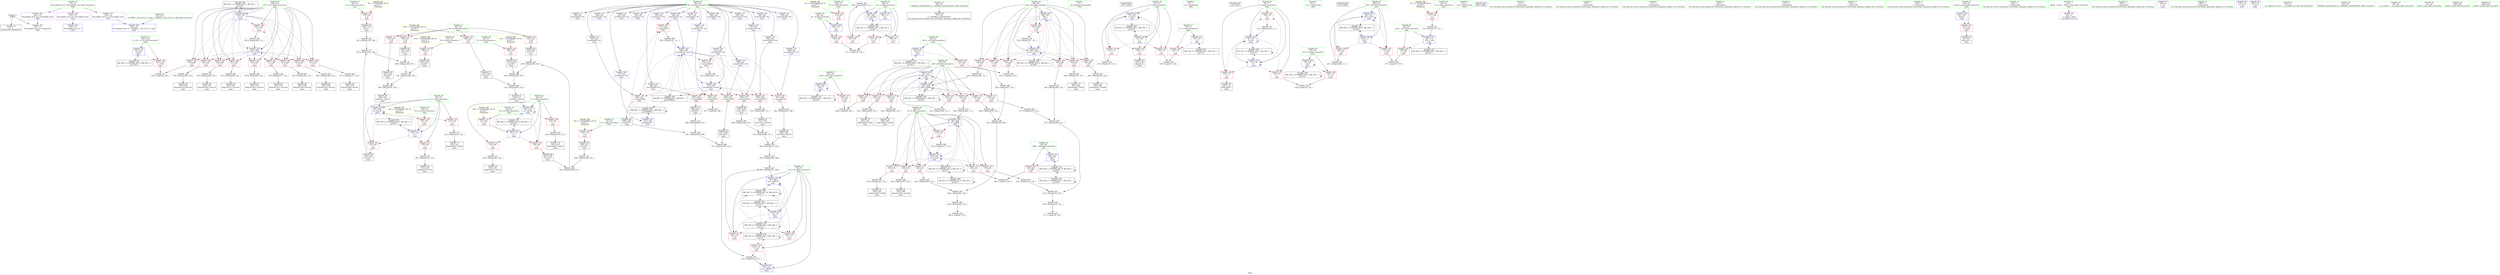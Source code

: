 digraph "SVFG" {
	label="SVFG";

	Node0x55d972dba2d0 [shape=record,color=grey,label="{NodeID: 0\nNullPtr}"];
	Node0x55d972dba2d0 -> Node0x55d972de4a60[style=solid];
	Node0x55d972dba2d0 -> Node0x55d972de7640[style=solid];
	Node0x55d972e0bb70 [shape=record,color=black,label="{NodeID: 360\nMR_56V_2 = PHI(MR_56V_4, MR_56V_1, )\npts\{101 \}\n}"];
	Node0x55d972e0bb70 -> Node0x55d972df0dc0[style=dashed];
	Node0x55d972df36f0 [shape=record,color=grey,label="{NodeID: 277\n185 = Binary(181, 184, )\n}"];
	Node0x55d972df36f0 -> Node0x55d972df2df0[style=solid];
	Node0x55d972de6d50 [shape=record,color=red,label="{NodeID: 194\n167\<--166\n\<--arrayidx18\nmain\n}"];
	Node0x55d972de6d50 -> Node0x55d972df2af0[style=solid];
	Node0x55d972de40c0 [shape=record,color=purple,label="{NodeID: 111\n293\<--64\narrayidx93\<--ile\nmain\n}"];
	Node0x55d972de2650 [shape=record,color=green,label="{NodeID: 28\n56\<--57\nD\<--D_field_insensitive\nmain\n}"];
	Node0x55d972de2650 -> Node0x55d972de96a0[style=solid];
	Node0x55d972dedba0 [shape=record,color=yellow,style=double,label="{NodeID: 388\n10V_1 = ENCHI(MR_10V_0)\npts\{53 \}\nFun[main]}"];
	Node0x55d972dedba0 -> Node0x55d972de9500[style=dashed];
	Node0x55d972df60f0 [shape=record,color=grey,label="{NodeID: 305\n404 = Binary(403, 111, )\n}"];
	Node0x55d972df60f0 -> Node0x55d972df1100[style=solid];
	Node0x55d972de8410 [shape=record,color=blue,label="{NodeID: 222\n80\<--195\nx\<--conv32\nmain\n}"];
	Node0x55d972de8410 -> Node0x55d972dea950[style=dashed];
	Node0x55d972de8410 -> Node0x55d972deaa20[style=dashed];
	Node0x55d972de8410 -> Node0x55d972de8410[style=dashed];
	Node0x55d972de8410 -> Node0x55d972e08570[style=dashed];
	Node0x55d972de9ec0 [shape=record,color=red,label="{NodeID: 139\n116\<--68\n\<--_k\nmain\n}"];
	Node0x55d972de9ec0 -> Node0x55d972df8f70[style=solid];
	Node0x55d972de4b30 [shape=record,color=black,label="{NodeID: 56\n27\<--28\n\<--_ZNSt8ios_base4InitD1Ev\nCan only get source location for instruction, argument, global var or function.}"];
	Node0x55d972df8af0 [shape=record,color=grey,label="{NodeID: 333\n277 = cmp(276, 105, )\n}"];
	Node0x55d972deb580 [shape=record,color=red,label="{NodeID: 167\n235\<--90\n\<--_n55\nmain\n}"];
	Node0x55d972deb580 -> Node0x55d972df8370[style=solid];
	Node0x55d972de61f0 [shape=record,color=black,label="{NodeID: 84\n340\<--339\nidxprom123\<--div122\nmain\n}"];
	Node0x55d972dbe6f0 [shape=record,color=green,label="{NodeID: 1\n7\<--1\n__dso_handle\<--dummyObj\nGlob }"];
	Node0x55d972a32a90 [shape=record,color=black,label="{NodeID: 444\n107 = PHI()\n}"];
	Node0x55d972e0c070 [shape=record,color=black,label="{NodeID: 361\nMR_58V_2 = PHI(MR_58V_3, MR_58V_1, )\npts\{103 \}\n}"];
	Node0x55d972e0c070 -> Node0x55d972df0e90[style=dashed];
	Node0x55d972df3870 [shape=record,color=grey,label="{NodeID: 278\n272 = Binary(269, 271, )\n}"];
	Node0x55d972df3870 -> Node0x55d972df5af0[style=solid];
	Node0x55d972de6e20 [shape=record,color=red,label="{NodeID: 195\n222\<--221\n\<--arrayidx49\nmain\n}"];
	Node0x55d972de6e20 -> Node0x55d972df2970[style=solid];
	Node0x55d972de4190 [shape=record,color=purple,label="{NodeID: 112\n297\<--64\narrayidx96\<--ile\nmain\n}"];
	Node0x55d972de4190 -> Node0x55d972de6fc0[style=solid];
	Node0x55d972de26e0 [shape=record,color=green,label="{NodeID: 29\n58\<--59\nx0\<--x0_field_insensitive\nmain\n}"];
	Node0x55d972de26e0 -> Node0x55d972de9770[style=solid];
	Node0x55d972dedc80 [shape=record,color=yellow,style=double,label="{NodeID: 389\n12V_1 = ENCHI(MR_12V_0)\npts\{55 \}\nFun[main]}"];
	Node0x55d972dedc80 -> Node0x55d972de95d0[style=dashed];
	Node0x55d972df6270 [shape=record,color=grey,label="{NodeID: 306\n280 = Binary(279, 125, )\n}"];
	Node0x55d972df6270 -> Node0x55d972de5aa0[style=solid];
	Node0x55d972de84e0 [shape=record,color=blue,label="{NodeID: 223\n82\<--212\ny\<--conv43\nmain\n}"];
	Node0x55d972de84e0 -> Node0x55d972deabc0[style=dashed];
	Node0x55d972de84e0 -> Node0x55d972deac90[style=dashed];
	Node0x55d972de84e0 -> Node0x55d972de84e0[style=dashed];
	Node0x55d972de84e0 -> Node0x55d972e08a70[style=dashed];
	Node0x55d972de9f90 [shape=record,color=red,label="{NodeID: 140\n312\<--70\n\<--res\nmain\n}"];
	Node0x55d972de9f90 -> Node0x55d972df4bf0[style=solid];
	Node0x55d972de4c00 [shape=record,color=black,label="{NodeID: 57\n139\<--138\nidxprom\<--\nmain\n}"];
	Node0x55d972df8c70 [shape=record,color=grey,label="{NodeID: 334\n129 = cmp(127, 128, )\n}"];
	Node0x55d972deb650 [shape=record,color=red,label="{NodeID: 168\n244\<--92\n\<--j59\nmain\n}"];
	Node0x55d972deb650 -> Node0x55d972df84f0[style=solid];
	Node0x55d972de62c0 [shape=record,color=black,label="{NodeID: 85\n344\<--343\nidxprom126\<--rem125\nmain\n}"];
	Node0x55d972dba1b0 [shape=record,color=green,label="{NodeID: 2\n8\<--1\n.str\<--dummyObj\nGlob }"];
	Node0x55d972e2bb20 [shape=record,color=black,label="{NodeID: 445\n26 = PHI()\n}"];
	Node0x55d972e0c570 [shape=record,color=black,label="{NodeID: 362\nMR_60V_2 = PHI(MR_60V_7, MR_60V_1, )\npts\{650000 \}\n}"];
	Node0x55d972e0c570 -> Node0x55d972de6d50[style=dashed];
	Node0x55d972e0c570 -> Node0x55d972de81a0[style=dashed];
	Node0x55d972e0c570 -> Node0x55d972e12970[style=dashed];
	Node0x55d972df39f0 [shape=record,color=grey,label="{NodeID: 279\n366 = Binary(365, 125, )\n}"];
	Node0x55d972df39f0 -> Node0x55d972de66d0[style=solid];
	Node0x55d972de6ef0 [shape=record,color=red,label="{NodeID: 196\n287\<--286\n\<--arrayidx88\nmain\n}"];
	Node0x55d972de6ef0 -> Node0x55d972de5c40[style=solid];
	Node0x55d972de4260 [shape=record,color=purple,label="{NodeID: 113\n304\<--64\narrayidx101\<--ile\nmain\n}"];
	Node0x55d972de2770 [shape=record,color=green,label="{NodeID: 30\n60\<--61\ny0\<--y0_field_insensitive\nmain\n}"];
	Node0x55d972de2770 -> Node0x55d972de9840[style=solid];
	Node0x55d972dedd60 [shape=record,color=yellow,style=double,label="{NodeID: 390\n14V_1 = ENCHI(MR_14V_0)\npts\{57 \}\nFun[main]}"];
	Node0x55d972dedd60 -> Node0x55d972de96a0[style=dashed];
	Node0x55d972df63f0 [shape=record,color=grey,label="{NodeID: 307\n295 = Binary(294, 125, )\n}"];
	Node0x55d972df63f0 -> Node0x55d972de5de0[style=solid];
	Node0x55d972de85b0 [shape=record,color=blue,label="{NodeID: 224\n221\<--223\narrayidx49\<--inc50\nmain\n}"];
	Node0x55d972de85b0 -> Node0x55d972de6e20[style=dashed];
	Node0x55d972de85b0 -> Node0x55d972de6ef0[style=dashed];
	Node0x55d972de85b0 -> Node0x55d972de6fc0[style=dashed];
	Node0x55d972de85b0 -> Node0x55d972de7090[style=dashed];
	Node0x55d972de85b0 -> Node0x55d972de7160[style=dashed];
	Node0x55d972de85b0 -> Node0x55d972de7230[style=dashed];
	Node0x55d972de85b0 -> Node0x55d972de7300[style=dashed];
	Node0x55d972de85b0 -> Node0x55d972de73d0[style=dashed];
	Node0x55d972de85b0 -> Node0x55d972de85b0[style=dashed];
	Node0x55d972de85b0 -> Node0x55d972e0c570[style=dashed];
	Node0x55d972dea060 [shape=record,color=red,label="{NodeID: 141\n387\<--70\n\<--res\nmain\n}"];
	Node0x55d972dea060 -> Node0x55d972df69f0[style=solid];
	Node0x55d972de4cd0 [shape=record,color=black,label="{NodeID: 58\n142\<--141\nidxprom9\<--\nmain\n}"];
	Node0x55d972df8df0 [shape=record,color=grey,label="{NodeID: 335\n136 = cmp(134, 135, )\n}"];
	Node0x55d972deb720 [shape=record,color=red,label="{NodeID: 169\n248\<--92\n\<--j59\nmain\n}"];
	Node0x55d972deb720 -> Node0x55d972df30f0[style=solid];
	Node0x55d972de6390 [shape=record,color=black,label="{NodeID: 86\n352\<--351\nidxprom131\<--div130\nmain\n}"];
	Node0x55d972dbf820 [shape=record,color=green,label="{NodeID: 3\n10\<--1\n.str.1\<--dummyObj\nGlob }"];
	Node0x55d972e2bc20 [shape=record,color=black,label="{NodeID: 446\n120 = PHI()\n}"];
	Node0x55d972df3b70 [shape=record,color=grey,label="{NodeID: 280\n306 = Binary(305, 125, )\n}"];
	Node0x55d972df3b70 -> Node0x55d972de6050[style=solid];
	Node0x55d972de6fc0 [shape=record,color=red,label="{NodeID: 197\n298\<--297\n\<--arrayidx96\nmain\n}"];
	Node0x55d972de6fc0 -> Node0x55d972de5eb0[style=solid];
	Node0x55d972de4330 [shape=record,color=purple,label="{NodeID: 114\n308\<--64\narrayidx104\<--ile\nmain\n}"];
	Node0x55d972de4330 -> Node0x55d972de7090[style=solid];
	Node0x55d972de2800 [shape=record,color=green,label="{NodeID: 31\n62\<--63\nM\<--M_field_insensitive\nmain\n}"];
	Node0x55d972de2800 -> Node0x55d972de9910[style=solid];
	Node0x55d972de2800 -> Node0x55d972de99e0[style=solid];
	Node0x55d972de2800 -> Node0x55d972de9ab0[style=solid];
	Node0x55d972de2800 -> Node0x55d972de9b80[style=solid];
	Node0x55d972dede40 [shape=record,color=yellow,style=double,label="{NodeID: 391\n16V_1 = ENCHI(MR_16V_0)\npts\{59 \}\nFun[main]}"];
	Node0x55d972dede40 -> Node0x55d972de9770[style=dashed];
	Node0x55d972df6570 [shape=record,color=grey,label="{NodeID: 308\n393 = Binary(392, 111, )\n}"];
	Node0x55d972df6570 -> Node0x55d972df1030[style=solid];
	Node0x55d972de8680 [shape=record,color=blue,label="{NodeID: 225\n84\<--227\ni20\<--inc52\nmain\n}"];
	Node0x55d972de8680 -> Node0x55d972dead60[style=dashed];
	Node0x55d972de8680 -> Node0x55d972deae30[style=dashed];
	Node0x55d972de8680 -> Node0x55d972de8680[style=dashed];
	Node0x55d972de8680 -> Node0x55d972e09780[style=dashed];
	Node0x55d972dea130 [shape=record,color=red,label="{NodeID: 142\n397\<--70\n\<--res\nmain\n}"];
	Node0x55d972de4da0 [shape=record,color=black,label="{NodeID: 59\n161\<--160\nidxprom14\<--rem\nmain\n}"];
	Node0x55d972df8f70 [shape=record,color=grey,label="{NodeID: 336\n117 = cmp(115, 116, )\n}"];
	Node0x55d972deb7f0 [shape=record,color=red,label="{NodeID: 170\n259\<--92\n\<--j59\nmain\n}"];
	Node0x55d972deb7f0 -> Node0x55d972df4770[style=solid];
	Node0x55d972de6460 [shape=record,color=black,label="{NodeID: 87\n356\<--355\nidxprom134\<--rem133\nmain\n}"];
	Node0x55d972dba890 [shape=record,color=green,label="{NodeID: 4\n12\<--1\n.str.2\<--dummyObj\nGlob }"];
	Node0x55d972e2bd20 [shape=record,color=black,label="{NodeID: 447\n399 = PHI()\n}"];
	Node0x55d972df3cf0 [shape=record,color=grey,label="{NodeID: 281\n274 = Binary(273, 125, )\n}"];
	Node0x55d972df3cf0 -> Node0x55d972df5af0[style=solid];
	Node0x55d972de7090 [shape=record,color=red,label="{NodeID: 198\n309\<--308\n\<--arrayidx104\nmain\n}"];
	Node0x55d972de7090 -> Node0x55d972de6120[style=solid];
	Node0x55d972de4400 [shape=record,color=purple,label="{NodeID: 115\n341\<--64\narrayidx124\<--ile\nmain\n}"];
	Node0x55d972de2890 [shape=record,color=green,label="{NodeID: 32\n64\<--65\nile\<--ile_field_insensitive\nmain\n}"];
	Node0x55d972de2890 -> Node0x55d972de3a40[style=solid];
	Node0x55d972de2890 -> Node0x55d972de3b10[style=solid];
	Node0x55d972de2890 -> Node0x55d972de3be0[style=solid];
	Node0x55d972de2890 -> Node0x55d972de3cb0[style=solid];
	Node0x55d972de2890 -> Node0x55d972de3d80[style=solid];
	Node0x55d972de2890 -> Node0x55d972de3e50[style=solid];
	Node0x55d972de2890 -> Node0x55d972de3f20[style=solid];
	Node0x55d972de2890 -> Node0x55d972de3ff0[style=solid];
	Node0x55d972de2890 -> Node0x55d972de40c0[style=solid];
	Node0x55d972de2890 -> Node0x55d972de4190[style=solid];
	Node0x55d972de2890 -> Node0x55d972de4260[style=solid];
	Node0x55d972de2890 -> Node0x55d972de4330[style=solid];
	Node0x55d972de2890 -> Node0x55d972de4400[style=solid];
	Node0x55d972de2890 -> Node0x55d972de8c10[style=solid];
	Node0x55d972de2890 -> Node0x55d972de8ce0[style=solid];
	Node0x55d972de2890 -> Node0x55d972de8db0[style=solid];
	Node0x55d972de2890 -> Node0x55d972de8e80[style=solid];
	Node0x55d972de2890 -> Node0x55d972de8f50[style=solid];
	Node0x55d972de2890 -> Node0x55d972de9020[style=solid];
	Node0x55d972de2890 -> Node0x55d972de90f0[style=solid];
	Node0x55d972dedf20 [shape=record,color=yellow,style=double,label="{NodeID: 392\n18V_1 = ENCHI(MR_18V_0)\npts\{61 \}\nFun[main]}"];
	Node0x55d972dedf20 -> Node0x55d972de9840[style=dashed];
	Node0x55d972df66f0 [shape=record,color=grey,label="{NodeID: 309\n291 = Binary(290, 125, )\n}"];
	Node0x55d972df66f0 -> Node0x55d972de5d10[style=solid];
	Node0x55d972de8750 [shape=record,color=blue,label="{NodeID: 226\n88\<--105\ni54\<--\nmain\n}"];
	Node0x55d972de8750 -> Node0x55d972deafd0[style=dashed];
	Node0x55d972de8750 -> Node0x55d972deb0a0[style=dashed];
	Node0x55d972de8750 -> Node0x55d972deb170[style=dashed];
	Node0x55d972de8750 -> Node0x55d972deb240[style=dashed];
	Node0x55d972de8750 -> Node0x55d972deb310[style=dashed];
	Node0x55d972de8750 -> Node0x55d972deb3e0[style=dashed];
	Node0x55d972de8750 -> Node0x55d972deb4b0[style=dashed];
	Node0x55d972de8750 -> Node0x55d972df0cf0[style=dashed];
	Node0x55d972de8750 -> Node0x55d972e09d70[style=dashed];
	Node0x55d972dea200 [shape=record,color=red,label="{NodeID: 143\n127\<--72\n\<--i\nmain\n}"];
	Node0x55d972dea200 -> Node0x55d972df8c70[style=solid];
	Node0x55d972de4e70 [shape=record,color=black,label="{NodeID: 60\n165\<--164\nidxprom17\<--rem16\nmain\n}"];
	Node0x55d972df90f0 [shape=record,color=grey,label="{NodeID: 337\n336 = cmp(334, 335, )\n}"];
	Node0x55d972deb8c0 [shape=record,color=red,label="{NodeID: 171\n270\<--92\n\<--j59\nmain\n}"];
	Node0x55d972deb8c0 -> Node0x55d972df57f0[style=solid];
	Node0x55d972de6530 [shape=record,color=black,label="{NodeID: 88\n359\<--358\nconv136\<--\nmain\n}"];
	Node0x55d972de6530 -> Node0x55d972df4170[style=solid];
	Node0x55d972dba920 [shape=record,color=green,label="{NodeID: 5\n15\<--1\n\<--dummyObj\nCan only get source location for instruction, argument, global var or function.}"];
	Node0x55d972df3e70 [shape=record,color=grey,label="{NodeID: 282\n370 = Binary(369, 111, )\n}"];
	Node0x55d972df3e70 -> Node0x55d972de67a0[style=solid];
	Node0x55d972de7160 [shape=record,color=red,label="{NodeID: 199\n346\<--345\n\<--arrayidx127\nmain\n}"];
	Node0x55d972de7160 -> Node0x55d972df87f0[style=solid];
	Node0x55d972de8c10 [shape=record,color=purple,label="{NodeID: 116\n345\<--64\narrayidx127\<--ile\nmain\n}"];
	Node0x55d972de8c10 -> Node0x55d972de7160[style=solid];
	Node0x55d972de2920 [shape=record,color=green,label="{NodeID: 33\n66\<--67\ncs\<--cs_field_insensitive\nmain\n}"];
	Node0x55d972de2920 -> Node0x55d972de9c50[style=solid];
	Node0x55d972de2920 -> Node0x55d972de9d20[style=solid];
	Node0x55d972de2920 -> Node0x55d972de9df0[style=solid];
	Node0x55d972de2920 -> Node0x55d972de77e0[style=solid];
	Node0x55d972de2920 -> Node0x55d972df1100[style=solid];
	Node0x55d972dee000 [shape=record,color=yellow,style=double,label="{NodeID: 393\n20V_1 = ENCHI(MR_20V_0)\npts\{63 \}\nFun[main]}"];
	Node0x55d972dee000 -> Node0x55d972de9910[style=dashed];
	Node0x55d972dee000 -> Node0x55d972de99e0[style=dashed];
	Node0x55d972dee000 -> Node0x55d972de9ab0[style=dashed];
	Node0x55d972dee000 -> Node0x55d972de9b80[style=dashed];
	Node0x55d972df6870 [shape=record,color=grey,label="{NodeID: 310\n284 = Binary(283, 125, )\n}"];
	Node0x55d972df6870 -> Node0x55d972de5b70[style=solid];
	Node0x55d972de8820 [shape=record,color=blue,label="{NodeID: 227\n90\<--232\n_n55\<--\nmain\n}"];
	Node0x55d972de8820 -> Node0x55d972deb580[style=dashed];
	Node0x55d972de8820 -> Node0x55d972e0a270[style=dashed];
	Node0x55d972dea2d0 [shape=record,color=red,label="{NodeID: 144\n138\<--72\n\<--i\nmain\n}"];
	Node0x55d972dea2d0 -> Node0x55d972de4c00[style=solid];
	Node0x55d972de4f40 [shape=record,color=black,label="{NodeID: 61\n180\<--179\nconv\<--\nmain\n}"];
	Node0x55d972de4f40 -> Node0x55d972df75f0[style=solid];
	Node0x55d972df9270 [shape=record,color=grey,label="{NodeID: 338\n177 = cmp(175, 176, )\n}"];
	Node0x55d972deb990 [shape=record,color=red,label="{NodeID: 172\n290\<--92\n\<--j59\nmain\n}"];
	Node0x55d972deb990 -> Node0x55d972df66f0[style=solid];
	Node0x55d972de6600 [shape=record,color=black,label="{NodeID: 89\n363\<--362\nidxprom139\<--div138\nmain\n}"];
	Node0x55d972dba470 [shape=record,color=green,label="{NodeID: 6\n105\<--1\n\<--dummyObj\nCan only get source location for instruction, argument, global var or function.}"];
	Node0x55d972df3ff0 [shape=record,color=grey,label="{NodeID: 283\n323 = Binary(322, 111, )\n}"];
	Node0x55d972df3ff0 -> Node0x55d972df0c20[style=solid];
	Node0x55d972de7230 [shape=record,color=red,label="{NodeID: 200\n358\<--357\n\<--arrayidx135\nmain\n}"];
	Node0x55d972de7230 -> Node0x55d972de6530[style=solid];
	Node0x55d972de8ce0 [shape=record,color=purple,label="{NodeID: 117\n353\<--64\narrayidx132\<--ile\nmain\n}"];
	Node0x55d972de29b0 [shape=record,color=green,label="{NodeID: 34\n68\<--69\n_k\<--_k_field_insensitive\nmain\n}"];
	Node0x55d972de29b0 -> Node0x55d972de9ec0[style=solid];
	Node0x55d972de29b0 -> Node0x55d972de78b0[style=solid];
	Node0x55d972df69f0 [shape=record,color=grey,label="{NodeID: 311\n388 = Binary(387, 385, )\n}"];
	Node0x55d972df69f0 -> Node0x55d972df0f60[style=solid];
	Node0x55d972de88f0 [shape=record,color=blue,label="{NodeID: 228\n92\<--239\nj59\<--add60\nmain\n}"];
	Node0x55d972de88f0 -> Node0x55d972deb650[style=dashed];
	Node0x55d972de88f0 -> Node0x55d972deb720[style=dashed];
	Node0x55d972de88f0 -> Node0x55d972deb7f0[style=dashed];
	Node0x55d972de88f0 -> Node0x55d972deb8c0[style=dashed];
	Node0x55d972de88f0 -> Node0x55d972deb990[style=dashed];
	Node0x55d972de88f0 -> Node0x55d972deba60[style=dashed];
	Node0x55d972de88f0 -> Node0x55d972debb30[style=dashed];
	Node0x55d972de88f0 -> Node0x55d972de88f0[style=dashed];
	Node0x55d972de88f0 -> Node0x55d972df0c20[style=dashed];
	Node0x55d972de88f0 -> Node0x55d972e0a770[style=dashed];
	Node0x55d972dea3a0 [shape=record,color=red,label="{NodeID: 145\n151\<--72\n\<--i\nmain\n}"];
	Node0x55d972dea3a0 -> Node0x55d972df6b70[style=solid];
	Node0x55d972de5010 [shape=record,color=black,label="{NodeID: 62\n184\<--183\nconv25\<--\nmain\n}"];
	Node0x55d972de5010 -> Node0x55d972df36f0[style=solid];
	Node0x55d972deba60 [shape=record,color=red,label="{NodeID: 173\n294\<--92\n\<--j59\nmain\n}"];
	Node0x55d972deba60 -> Node0x55d972df63f0[style=solid];
	Node0x55d972de66d0 [shape=record,color=black,label="{NodeID: 90\n367\<--366\nidxprom142\<--rem141\nmain\n}"];
	Node0x55d972dba500 [shape=record,color=green,label="{NodeID: 7\n111\<--1\n\<--dummyObj\nCan only get source location for instruction, argument, global var or function.}"];
	Node0x55d972df4170 [shape=record,color=grey,label="{NodeID: 284\n360 = Binary(359, 182, )\n}"];
	Node0x55d972df4170 -> Node0x55d972df81f0[style=solid];
	Node0x55d972de7300 [shape=record,color=red,label="{NodeID: 201\n369\<--368\n\<--arrayidx143\nmain\n}"];
	Node0x55d972de7300 -> Node0x55d972df3e70[style=solid];
	Node0x55d972de8db0 [shape=record,color=purple,label="{NodeID: 118\n357\<--64\narrayidx135\<--ile\nmain\n}"];
	Node0x55d972de8db0 -> Node0x55d972de7230[style=solid];
	Node0x55d972de2a40 [shape=record,color=green,label="{NodeID: 35\n70\<--71\nres\<--res_field_insensitive\nmain\n}"];
	Node0x55d972de2a40 -> Node0x55d972de9f90[style=solid];
	Node0x55d972de2a40 -> Node0x55d972dea060[style=solid];
	Node0x55d972de2a40 -> Node0x55d972dea130[style=solid];
	Node0x55d972de2a40 -> Node0x55d972de7980[style=solid];
	Node0x55d972de2a40 -> Node0x55d972df0a80[style=solid];
	Node0x55d972de2a40 -> Node0x55d972df0f60[style=solid];
	Node0x55d972df6b70 [shape=record,color=grey,label="{NodeID: 312\n152 = Binary(151, 111, )\n}"];
	Node0x55d972df6b70 -> Node0x55d972de7f30[style=solid];
	Node0x55d972de89c0 [shape=record,color=blue,label="{NodeID: 229\n94\<--242\n_k61\<--\nmain\n}"];
	Node0x55d972de89c0 -> Node0x55d972debc00[style=dashed];
	Node0x55d972de89c0 -> Node0x55d972de89c0[style=dashed];
	Node0x55d972de89c0 -> Node0x55d972e0ac70[style=dashed];
	Node0x55d972dea470 [shape=record,color=red,label="{NodeID: 146\n128\<--74\n\<--_n\nmain\n}"];
	Node0x55d972dea470 -> Node0x55d972df8c70[style=solid];
	Node0x55d972de50e0 [shape=record,color=black,label="{NodeID: 63\n187\<--186\nconv27\<--\nmain\n}"];
	Node0x55d972de50e0 -> Node0x55d972df2df0[style=solid];
	Node0x55d972debb30 [shape=record,color=red,label="{NodeID: 174\n322\<--92\n\<--j59\nmain\n}"];
	Node0x55d972debb30 -> Node0x55d972df3ff0[style=solid];
	Node0x55d972de67a0 [shape=record,color=black,label="{NodeID: 91\n371\<--370\nconv145\<--sub144\nmain\n}"];
	Node0x55d972de67a0 -> Node0x55d972df81f0[style=solid];
	Node0x55d972dba590 [shape=record,color=green,label="{NodeID: 8\n122\<--1\n\<--dummyObj\nCan only get source location for instruction, argument, global var or function.}"];
	Node0x55d972df42f0 [shape=record,color=grey,label="{NodeID: 285\n258 = Binary(257, 125, )\n}"];
	Node0x55d972df42f0 -> Node0x55d972df48f0[style=solid];
	Node0x55d972de73d0 [shape=record,color=red,label="{NodeID: 202\n381\<--380\n\<--arrayidx152\nmain\n}"];
	Node0x55d972de73d0 -> Node0x55d972df7770[style=solid];
	Node0x55d972de8e80 [shape=record,color=purple,label="{NodeID: 119\n364\<--64\narrayidx140\<--ile\nmain\n}"];
	Node0x55d972de2ad0 [shape=record,color=green,label="{NodeID: 36\n72\<--73\ni\<--i_field_insensitive\nmain\n}"];
	Node0x55d972de2ad0 -> Node0x55d972dea200[style=solid];
	Node0x55d972de2ad0 -> Node0x55d972dea2d0[style=solid];
	Node0x55d972de2ad0 -> Node0x55d972dea3a0[style=solid];
	Node0x55d972de2ad0 -> Node0x55d972de7a50[style=solid];
	Node0x55d972de2ad0 -> Node0x55d972de7f30[style=solid];
	Node0x55d972df6cf0 [shape=record,color=grey,label="{NodeID: 313\n289 = Binary(288, 182, )\n}"];
	Node0x55d972df6cf0 -> Node0x55d972df5c70[style=solid];
	Node0x55d972de8a90 [shape=record,color=blue,label="{NodeID: 230\n96\<--249\nk\<--add65\nmain\n}"];
	Node0x55d972de8a90 -> Node0x55d972debcd0[style=dashed];
	Node0x55d972de8a90 -> Node0x55d972debda0[style=dashed];
	Node0x55d972de8a90 -> Node0x55d972debe70[style=dashed];
	Node0x55d972de8a90 -> Node0x55d972debf40[style=dashed];
	Node0x55d972de8a90 -> Node0x55d972dec010[style=dashed];
	Node0x55d972de8a90 -> Node0x55d972dec0e0[style=dashed];
	Node0x55d972de8a90 -> Node0x55d972df0b50[style=dashed];
	Node0x55d972de8a90 -> Node0x55d972e10670[style=dashed];
	Node0x55d972dea540 [shape=record,color=red,label="{NodeID: 147\n134\<--76\n\<--j\nmain\n}"];
	Node0x55d972dea540 -> Node0x55d972df8df0[style=solid];
	Node0x55d972de51b0 [shape=record,color=black,label="{NodeID: 64\n190\<--189\nconv29\<--\nmain\n}"];
	Node0x55d972de51b0 -> Node0x55d972df33f0[style=solid];
	Node0x55d972debc00 [shape=record,color=red,label="{NodeID: 175\n245\<--94\n\<--_k61\nmain\n}"];
	Node0x55d972debc00 -> Node0x55d972df84f0[style=solid];
	Node0x55d972de6870 [shape=record,color=black,label="{NodeID: 92\n375\<--374\nidxprom148\<--div147\nmain\n}"];
	Node0x55d972dba620 [shape=record,color=green,label="{NodeID: 9\n125\<--1\n\<--dummyObj\nCan only get source location for instruction, argument, global var or function.}"];
	Node0x55d972df4470 [shape=record,color=grey,label="{NodeID: 286\n318 = Binary(317, 111, )\n}"];
	Node0x55d972df4470 -> Node0x55d972df0b50[style=solid];
	Node0x55d972de74a0 [shape=record,color=blue,label="{NodeID: 203\n419\<--15\nllvm.global_ctors_0\<--\nGlob }"];
	Node0x55d972de8f50 [shape=record,color=purple,label="{NodeID: 120\n368\<--64\narrayidx143\<--ile\nmain\n}"];
	Node0x55d972de8f50 -> Node0x55d972de7300[style=solid];
	Node0x55d972de2ba0 [shape=record,color=green,label="{NodeID: 37\n74\<--75\n_n\<--_n_field_insensitive\nmain\n}"];
	Node0x55d972de2ba0 -> Node0x55d972dea470[style=solid];
	Node0x55d972de2ba0 -> Node0x55d972de7b20[style=solid];
	Node0x55d972df6e70 [shape=record,color=grey,label="{NodeID: 314\n328 = Binary(327, 111, )\n}"];
	Node0x55d972df6e70 -> Node0x55d972df0cf0[style=solid];
	Node0x55d972df09f0 [shape=record,color=blue,label="{NodeID: 231\n98\<--242\n_k66\<--\nmain\n}"];
	Node0x55d972df09f0 -> Node0x55d972dec1b0[style=dashed];
	Node0x55d972df09f0 -> Node0x55d972e10b70[style=dashed];
	Node0x55d972dea610 [shape=record,color=red,label="{NodeID: 148\n141\<--76\n\<--j\nmain\n}"];
	Node0x55d972dea610 -> Node0x55d972de4cd0[style=solid];
	Node0x55d972de5280 [shape=record,color=black,label="{NodeID: 65\n193\<--192\nconv30\<--\nmain\n}"];
	Node0x55d972de5280 -> Node0x55d972df2670[style=solid];
	Node0x55d972debcd0 [shape=record,color=red,label="{NodeID: 176\n253\<--96\n\<--k\nmain\n}"];
	Node0x55d972debcd0 -> Node0x55d972df8670[style=solid];
	Node0x55d972de6940 [shape=record,color=black,label="{NodeID: 93\n379\<--378\nidxprom151\<--rem150\nmain\n}"];
	Node0x55d972dba6b0 [shape=record,color=green,label="{NodeID: 10\n182\<--1\n\<--dummyObj\nCan only get source location for instruction, argument, global var or function.}"];
	Node0x55d972df45f0 [shape=record,color=grey,label="{NodeID: 287\n362 = Binary(361, 125, )\n}"];
	Node0x55d972df45f0 -> Node0x55d972de6600[style=solid];
	Node0x55d972de7570 [shape=record,color=blue,label="{NodeID: 204\n420\<--16\nllvm.global_ctors_1\<--_GLOBAL__sub_I_p13_0_1.cpp\nGlob }"];
	Node0x55d972de9020 [shape=record,color=purple,label="{NodeID: 121\n376\<--64\narrayidx149\<--ile\nmain\n}"];
	Node0x55d972de2c70 [shape=record,color=green,label="{NodeID: 38\n76\<--77\nj\<--j_field_insensitive\nmain\n}"];
	Node0x55d972de2c70 -> Node0x55d972dea540[style=solid];
	Node0x55d972de2c70 -> Node0x55d972dea610[style=solid];
	Node0x55d972de2c70 -> Node0x55d972dea6e0[style=solid];
	Node0x55d972de2c70 -> Node0x55d972de7bf0[style=solid];
	Node0x55d972de2c70 -> Node0x55d972de7e60[style=solid];
	Node0x55d972df6ff0 [shape=record,color=grey,label="{NodeID: 315\n147 = Binary(146, 111, )\n}"];
	Node0x55d972df6ff0 -> Node0x55d972de7e60[style=solid];
	Node0x55d972df0a80 [shape=record,color=blue,label="{NodeID: 232\n70\<--313\nres\<--add107\nmain\n}"];
	Node0x55d972df0a80 -> Node0x55d972e11a70[style=dashed];
	Node0x55d972dea6e0 [shape=record,color=red,label="{NodeID: 149\n146\<--76\n\<--j\nmain\n}"];
	Node0x55d972dea6e0 -> Node0x55d972df6ff0[style=solid];
	Node0x55d972de5350 [shape=record,color=black,label="{NodeID: 66\n195\<--194\nconv32\<--rem31\nmain\n}"];
	Node0x55d972de5350 -> Node0x55d972de8410[style=solid];
	Node0x55d972debda0 [shape=record,color=red,label="{NodeID: 177\n262\<--96\n\<--k\nmain\n}"];
	Node0x55d972debda0 -> Node0x55d972df4ef0[style=solid];
	Node0x55d972de6a10 [shape=record,color=black,label="{NodeID: 94\n383\<--382\nconv154\<--sub153\nmain\n}"];
	Node0x55d972de6a10 -> Node0x55d972df7170[style=solid];
	Node0x55d972dbdda0 [shape=record,color=green,label="{NodeID: 11\n232\<--1\n\<--dummyObj\nCan only get source location for instruction, argument, global var or function.}"];
	Node0x55d972df4770 [shape=record,color=grey,label="{NodeID: 288\n260 = Binary(259, 125, )\n}"];
	Node0x55d972df4770 -> Node0x55d972df48f0[style=solid];
	Node0x55d972de7640 [shape=record,color=blue, style = dotted,label="{NodeID: 205\n421\<--3\nllvm.global_ctors_2\<--dummyVal\nGlob }"];
	Node0x55d972de90f0 [shape=record,color=purple,label="{NodeID: 122\n380\<--64\narrayidx152\<--ile\nmain\n}"];
	Node0x55d972de90f0 -> Node0x55d972de73d0[style=solid];
	Node0x55d972de2d40 [shape=record,color=green,label="{NodeID: 39\n78\<--79\n_n5\<--_n5_field_insensitive\nmain\n}"];
	Node0x55d972de2d40 -> Node0x55d972dea7b0[style=solid];
	Node0x55d972de2d40 -> Node0x55d972de7cc0[style=solid];
	Node0x55d972df7170 [shape=record,color=grey,label="{NodeID: 316\n384 = Binary(372, 383, )\n}"];
	Node0x55d972df7170 -> Node0x55d972df7470[style=solid];
	Node0x55d972df0b50 [shape=record,color=blue,label="{NodeID: 233\n96\<--318\nk\<--inc109\nmain\n}"];
	Node0x55d972df0b50 -> Node0x55d972debcd0[style=dashed];
	Node0x55d972df0b50 -> Node0x55d972debda0[style=dashed];
	Node0x55d972df0b50 -> Node0x55d972debe70[style=dashed];
	Node0x55d972df0b50 -> Node0x55d972debf40[style=dashed];
	Node0x55d972df0b50 -> Node0x55d972dec010[style=dashed];
	Node0x55d972df0b50 -> Node0x55d972dec0e0[style=dashed];
	Node0x55d972df0b50 -> Node0x55d972df0b50[style=dashed];
	Node0x55d972df0b50 -> Node0x55d972e10670[style=dashed];
	Node0x55d972dea7b0 [shape=record,color=red,label="{NodeID: 150\n135\<--78\n\<--_n5\nmain\n}"];
	Node0x55d972dea7b0 -> Node0x55d972df8df0[style=solid];
	Node0x55d972de5420 [shape=record,color=black,label="{NodeID: 67\n198\<--197\nconv33\<--\nmain\n}"];
	Node0x55d972de5420 -> Node0x55d972df2c70[style=solid];
	Node0x55d972e06770 [shape=record,color=black,label="{NodeID: 344\nMR_22V_3 = PHI(MR_22V_4, MR_22V_2, )\npts\{67 \}\n}"];
	Node0x55d972e06770 -> Node0x55d972de9c50[style=dashed];
	Node0x55d972e06770 -> Node0x55d972de9d20[style=dashed];
	Node0x55d972e06770 -> Node0x55d972de9df0[style=dashed];
	Node0x55d972e06770 -> Node0x55d972df1100[style=dashed];
	Node0x55d972debe70 [shape=record,color=red,label="{NodeID: 178\n273\<--96\n\<--k\nmain\n}"];
	Node0x55d972debe70 -> Node0x55d972df3cf0[style=solid];
	Node0x55d972de6ae0 [shape=record,color=black,label="{NodeID: 95\n43\<--407\nmain_ret\<--\nmain\n}"];
	Node0x55d972dbde70 [shape=record,color=green,label="{NodeID: 12\n242\<--1\n\<--dummyObj\nCan only get source location for instruction, argument, global var or function.}"];
	Node0x55d972df48f0 [shape=record,color=grey,label="{NodeID: 289\n261 = Binary(258, 260, )\n}"];
	Node0x55d972df48f0 -> Node0x55d972df4d70[style=solid];
	Node0x55d972de7710 [shape=record,color=blue,label="{NodeID: 206\n44\<--105\nretval\<--\nmain\n}"];
	Node0x55d972de7710 -> Node0x55d972de91c0[style=dashed];
	Node0x55d972de91c0 [shape=record,color=red,label="{NodeID: 123\n407\<--44\n\<--retval\nmain\n}"];
	Node0x55d972de91c0 -> Node0x55d972de6ae0[style=solid];
	Node0x55d972de2e10 [shape=record,color=green,label="{NodeID: 40\n80\<--81\nx\<--x_field_insensitive\nmain\n}"];
	Node0x55d972de2e10 -> Node0x55d972dea880[style=solid];
	Node0x55d972de2e10 -> Node0x55d972dea950[style=solid];
	Node0x55d972de2e10 -> Node0x55d972deaa20[style=solid];
	Node0x55d972de2e10 -> Node0x55d972de8000[style=solid];
	Node0x55d972de2e10 -> Node0x55d972de8410[style=solid];
	Node0x55d972df72f0 [shape=record,color=grey,label="{NodeID: 317\n164 = Binary(163, 125, )\n}"];
	Node0x55d972df72f0 -> Node0x55d972de4e70[style=solid];
	Node0x55d972df0c20 [shape=record,color=blue,label="{NodeID: 234\n92\<--323\nj59\<--inc112\nmain\n}"];
	Node0x55d972df0c20 -> Node0x55d972deb650[style=dashed];
	Node0x55d972df0c20 -> Node0x55d972deb720[style=dashed];
	Node0x55d972df0c20 -> Node0x55d972deb7f0[style=dashed];
	Node0x55d972df0c20 -> Node0x55d972deb8c0[style=dashed];
	Node0x55d972df0c20 -> Node0x55d972deb990[style=dashed];
	Node0x55d972df0c20 -> Node0x55d972deba60[style=dashed];
	Node0x55d972df0c20 -> Node0x55d972debb30[style=dashed];
	Node0x55d972df0c20 -> Node0x55d972de88f0[style=dashed];
	Node0x55d972df0c20 -> Node0x55d972df0c20[style=dashed];
	Node0x55d972df0c20 -> Node0x55d972e0a770[style=dashed];
	Node0x55d972dea880 [shape=record,color=red,label="{NodeID: 151\n159\<--80\n\<--x\nmain\n}"];
	Node0x55d972dea880 -> Node0x55d972df3270[style=solid];
	Node0x55d972de54f0 [shape=record,color=black,label="{NodeID: 68\n201\<--200\nconv35\<--\nmain\n}"];
	Node0x55d972de54f0 -> Node0x55d972df2370[style=solid];
	Node0x55d972e06c70 [shape=record,color=black,label="{NodeID: 345\nMR_26V_2 = PHI(MR_26V_9, MR_26V_1, )\npts\{71 \}\n}"];
	Node0x55d972e06c70 -> Node0x55d972de7980[style=dashed];
	Node0x55d972debf40 [shape=record,color=red,label="{NodeID: 179\n301\<--96\n\<--k\nmain\n}"];
	Node0x55d972debf40 -> Node0x55d972df5f70[style=solid];
	Node0x55d972de3490 [shape=record,color=purple,label="{NodeID: 96\n25\<--4\n\<--_ZStL8__ioinit\n__cxx_global_var_init\n}"];
	Node0x55d972dbdf40 [shape=record,color=green,label="{NodeID: 13\n348\<--1\n\<--dummyObj\nCan only get source location for instruction, argument, global var or function.}"];
	Node0x55d972e0fc70 [shape=record,color=black,label="{NodeID: 373\nMR_26V_5 = PHI(MR_26V_6, MR_26V_4, )\npts\{71 \}\n}"];
	Node0x55d972e0fc70 -> Node0x55d972dea060[style=dashed];
	Node0x55d972e0fc70 -> Node0x55d972dea130[style=dashed];
	Node0x55d972e0fc70 -> Node0x55d972df0f60[style=dashed];
	Node0x55d972e0fc70 -> Node0x55d972e06c70[style=dashed];
	Node0x55d972e0fc70 -> Node0x55d972e0fc70[style=dashed];
	Node0x55d972e0fc70 -> Node0x55d972e11a70[style=dashed];
	Node0x55d972e0fc70 -> Node0x55d972e12e70[style=dashed];
	Node0x55d972df4a70 [shape=record,color=grey,label="{NodeID: 290\n351 = Binary(350, 125, )\n}"];
	Node0x55d972df4a70 -> Node0x55d972de6390[style=solid];
	Node0x55d972de77e0 [shape=record,color=blue,label="{NodeID: 207\n66\<--111\ncs\<--\nmain\n}"];
	Node0x55d972de77e0 -> Node0x55d972e06770[style=dashed];
	Node0x55d972de9290 [shape=record,color=red,label="{NodeID: 124\n112\<--46\n\<--N\nmain\n}"];
	Node0x55d972de9290 -> Node0x55d972de78b0[style=solid];
	Node0x55d972de2ee0 [shape=record,color=green,label="{NodeID: 41\n82\<--83\ny\<--y_field_insensitive\nmain\n}"];
	Node0x55d972de2ee0 -> Node0x55d972deaaf0[style=solid];
	Node0x55d972de2ee0 -> Node0x55d972deabc0[style=solid];
	Node0x55d972de2ee0 -> Node0x55d972deac90[style=solid];
	Node0x55d972de2ee0 -> Node0x55d972de80d0[style=solid];
	Node0x55d972de2ee0 -> Node0x55d972de84e0[style=solid];
	Node0x55d972df7470 [shape=record,color=grey,label="{NodeID: 318\n385 = Binary(384, 386, )\n}"];
	Node0x55d972df7470 -> Node0x55d972df69f0[style=solid];
	Node0x55d972df0cf0 [shape=record,color=blue,label="{NodeID: 235\n88\<--328\ni54\<--inc115\nmain\n}"];
	Node0x55d972df0cf0 -> Node0x55d972deafd0[style=dashed];
	Node0x55d972df0cf0 -> Node0x55d972deb0a0[style=dashed];
	Node0x55d972df0cf0 -> Node0x55d972deb170[style=dashed];
	Node0x55d972df0cf0 -> Node0x55d972deb240[style=dashed];
	Node0x55d972df0cf0 -> Node0x55d972deb310[style=dashed];
	Node0x55d972df0cf0 -> Node0x55d972deb3e0[style=dashed];
	Node0x55d972df0cf0 -> Node0x55d972deb4b0[style=dashed];
	Node0x55d972df0cf0 -> Node0x55d972df0cf0[style=dashed];
	Node0x55d972df0cf0 -> Node0x55d972e09d70[style=dashed];
	Node0x55d972dea950 [shape=record,color=red,label="{NodeID: 152\n183\<--80\n\<--x\nmain\n}"];
	Node0x55d972dea950 -> Node0x55d972de5010[style=solid];
	Node0x55d972de55c0 [shape=record,color=black,label="{NodeID: 69\n204\<--203\nconv37\<--\nmain\n}"];
	Node0x55d972de55c0 -> Node0x55d972df7ef0[style=solid];
	Node0x55d972e07170 [shape=record,color=black,label="{NodeID: 346\nMR_28V_2 = PHI(MR_28V_4, MR_28V_1, )\npts\{73 \}\n}"];
	Node0x55d972e07170 -> Node0x55d972de7a50[style=dashed];
	Node0x55d972dec010 [shape=record,color=red,label="{NodeID: 180\n305\<--96\n\<--k\nmain\n}"];
	Node0x55d972dec010 -> Node0x55d972df3b70[style=solid];
	Node0x55d972de3560 [shape=record,color=purple,label="{NodeID: 97\n106\<--8\n\<--.str\nmain\n}"];
	Node0x55d972dbe010 [shape=record,color=green,label="{NodeID: 14\n386\<--1\n\<--dummyObj\nCan only get source location for instruction, argument, global var or function.}"];
	Node0x55d972df4bf0 [shape=record,color=grey,label="{NodeID: 291\n313 = Binary(312, 311, )\n}"];
	Node0x55d972df4bf0 -> Node0x55d972df0a80[style=solid];
	Node0x55d972de78b0 [shape=record,color=blue,label="{NodeID: 208\n68\<--112\n_k\<--\nmain\n}"];
	Node0x55d972de78b0 -> Node0x55d972de9ec0[style=dashed];
	Node0x55d972de9360 [shape=record,color=red,label="{NodeID: 125\n171\<--48\n\<--n\nmain\n}"];
	Node0x55d972de9360 -> Node0x55d972df78f0[style=solid];
	Node0x55d972de2fb0 [shape=record,color=green,label="{NodeID: 42\n84\<--85\ni20\<--i20_field_insensitive\nmain\n}"];
	Node0x55d972de2fb0 -> Node0x55d972dead60[style=solid];
	Node0x55d972de2fb0 -> Node0x55d972deae30[style=solid];
	Node0x55d972de2fb0 -> Node0x55d972de8270[style=solid];
	Node0x55d972de2fb0 -> Node0x55d972de8680[style=solid];
	Node0x55d972df75f0 [shape=record,color=grey,label="{NodeID: 319\n181 = Binary(180, 182, )\n}"];
	Node0x55d972df75f0 -> Node0x55d972df36f0[style=solid];
	Node0x55d972df0dc0 [shape=record,color=blue,label="{NodeID: 236\n100\<--105\ni117\<--\nmain\n}"];
	Node0x55d972df0dc0 -> Node0x55d972dec280[style=dashed];
	Node0x55d972df0dc0 -> Node0x55d972dec350[style=dashed];
	Node0x55d972df0dc0 -> Node0x55d972dec420[style=dashed];
	Node0x55d972df0dc0 -> Node0x55d972dec4f0[style=dashed];
	Node0x55d972df0dc0 -> Node0x55d972dec5c0[style=dashed];
	Node0x55d972df0dc0 -> Node0x55d972dec690[style=dashed];
	Node0x55d972df0dc0 -> Node0x55d972dec760[style=dashed];
	Node0x55d972df0dc0 -> Node0x55d972dec830[style=dashed];
	Node0x55d972df0dc0 -> Node0x55d972dec900[style=dashed];
	Node0x55d972df0dc0 -> Node0x55d972de6bb0[style=dashed];
	Node0x55d972df0dc0 -> Node0x55d972df1030[style=dashed];
	Node0x55d972df0dc0 -> Node0x55d972e0bb70[style=dashed];
	Node0x55d972deaa20 [shape=record,color=red,label="{NodeID: 153\n214\<--80\n\<--x\nmain\n}"];
	Node0x55d972deaa20 -> Node0x55d972df2f70[style=solid];
	Node0x55d972de5690 [shape=record,color=black,label="{NodeID: 70\n207\<--206\nconv39\<--\nmain\n}"];
	Node0x55d972de5690 -> Node0x55d972df5670[style=solid];
	Node0x55d972e07670 [shape=record,color=black,label="{NodeID: 347\nMR_30V_2 = PHI(MR_30V_3, MR_30V_1, )\npts\{75 \}\n}"];
	Node0x55d972e07670 -> Node0x55d972de7b20[style=dashed];
	Node0x55d972df2370 [shape=record,color=grey,label="{NodeID: 264\n202 = Binary(199, 201, )\n}"];
	Node0x55d972df2370 -> Node0x55d972df7ef0[style=solid];
	Node0x55d972dec0e0 [shape=record,color=red,label="{NodeID: 181\n317\<--96\n\<--k\nmain\n}"];
	Node0x55d972dec0e0 -> Node0x55d972df4470[style=solid];
	Node0x55d972de3630 [shape=record,color=purple,label="{NodeID: 98\n119\<--10\n\<--.str.1\nmain\n}"];
	Node0x55d972dbfd40 [shape=record,color=green,label="{NodeID: 15\n4\<--6\n_ZStL8__ioinit\<--_ZStL8__ioinit_field_insensitive\nGlob }"];
	Node0x55d972dbfd40 -> Node0x55d972de3490[style=solid];
	Node0x55d972e10670 [shape=record,color=black,label="{NodeID: 375\nMR_52V_4 = PHI(MR_52V_6, MR_52V_3, )\npts\{97 \}\n}"];
	Node0x55d972e10670 -> Node0x55d972de8a90[style=dashed];
	Node0x55d972e10670 -> Node0x55d972e0b170[style=dashed];
	Node0x55d972e10670 -> Node0x55d972e10670[style=dashed];
	Node0x55d972df4d70 [shape=record,color=grey,label="{NodeID: 292\n264 = Binary(261, 263, )\n}"];
	Node0x55d972df4d70 -> Node0x55d972df5070[style=solid];
	Node0x55d972de7980 [shape=record,color=blue,label="{NodeID: 209\n70\<--122\nres\<--\nmain\n}"];
	Node0x55d972de7980 -> Node0x55d972dea060[style=dashed];
	Node0x55d972de7980 -> Node0x55d972dea130[style=dashed];
	Node0x55d972de7980 -> Node0x55d972df0f60[style=dashed];
	Node0x55d972de7980 -> Node0x55d972e06c70[style=dashed];
	Node0x55d972de7980 -> Node0x55d972e0fc70[style=dashed];
	Node0x55d972de7980 -> Node0x55d972e12e70[style=dashed];
	Node0x55d972de9430 [shape=record,color=red,label="{NodeID: 126\n179\<--50\n\<--A\nmain\n}"];
	Node0x55d972de9430 -> Node0x55d972de4f40[style=solid];
	Node0x55d972de3080 [shape=record,color=green,label="{NodeID: 43\n86\<--87\n_k21\<--_k21_field_insensitive\nmain\n}"];
	Node0x55d972de3080 -> Node0x55d972deaf00[style=solid];
	Node0x55d972de3080 -> Node0x55d972de8340[style=solid];
	Node0x55d972df7770 [shape=record,color=grey,label="{NodeID: 320\n382 = Binary(381, 348, )\n}"];
	Node0x55d972df7770 -> Node0x55d972de6a10[style=solid];
	Node0x55d972df0e90 [shape=record,color=blue,label="{NodeID: 237\n102\<--232\n_n118\<--\nmain\n}"];
	Node0x55d972df0e90 -> Node0x55d972de6c80[style=dashed];
	Node0x55d972df0e90 -> Node0x55d972e0c070[style=dashed];
	Node0x55d972deaaf0 [shape=record,color=red,label="{NodeID: 154\n163\<--82\n\<--y\nmain\n}"];
	Node0x55d972deaaf0 -> Node0x55d972df72f0[style=solid];
	Node0x55d972de5760 [shape=record,color=black,label="{NodeID: 71\n210\<--209\nconv41\<--\nmain\n}"];
	Node0x55d972de5760 -> Node0x55d972df5df0[style=solid];
	Node0x55d972e07b70 [shape=record,color=black,label="{NodeID: 348\nMR_32V_2 = PHI(MR_32V_3, MR_32V_1, )\npts\{77 \}\n}"];
	Node0x55d972e07b70 -> Node0x55d972de7bf0[style=dashed];
	Node0x55d972e07b70 -> Node0x55d972e07b70[style=dashed];
	Node0x55d972df24f0 [shape=record,color=grey,label="{NodeID: 265\n227 = Binary(226, 111, )\n}"];
	Node0x55d972df24f0 -> Node0x55d972de8680[style=solid];
	Node0x55d972dec1b0 [shape=record,color=red,label="{NodeID: 182\n254\<--98\n\<--_k66\nmain\n}"];
	Node0x55d972dec1b0 -> Node0x55d972df8670[style=solid];
	Node0x55d972de3700 [shape=record,color=purple,label="{NodeID: 99\n398\<--12\n\<--.str.2\nmain\n}"];
	Node0x55d972dbfe10 [shape=record,color=green,label="{NodeID: 16\n14\<--18\nllvm.global_ctors\<--llvm.global_ctors_field_insensitive\nGlob }"];
	Node0x55d972dbfe10 -> Node0x55d972de37d0[style=solid];
	Node0x55d972dbfe10 -> Node0x55d972de38a0[style=solid];
	Node0x55d972dbfe10 -> Node0x55d972de3970[style=solid];
	Node0x55d972e10b70 [shape=record,color=black,label="{NodeID: 376\nMR_54V_4 = PHI(MR_54V_5, MR_54V_3, )\npts\{99 \}\n}"];
	Node0x55d972e10b70 -> Node0x55d972df09f0[style=dashed];
	Node0x55d972e10b70 -> Node0x55d972e0b670[style=dashed];
	Node0x55d972e10b70 -> Node0x55d972e10b70[style=dashed];
	Node0x55d972df4ef0 [shape=record,color=grey,label="{NodeID: 293\n263 = Binary(262, 125, )\n}"];
	Node0x55d972df4ef0 -> Node0x55d972df4d70[style=solid];
	Node0x55d972de7a50 [shape=record,color=blue,label="{NodeID: 210\n72\<--105\ni\<--\nmain\n}"];
	Node0x55d972de7a50 -> Node0x55d972dea200[style=dashed];
	Node0x55d972de7a50 -> Node0x55d972dea2d0[style=dashed];
	Node0x55d972de7a50 -> Node0x55d972dea3a0[style=dashed];
	Node0x55d972de7a50 -> Node0x55d972de7f30[style=dashed];
	Node0x55d972de7a50 -> Node0x55d972e07170[style=dashed];
	Node0x55d972de9500 [shape=record,color=red,label="{NodeID: 127\n189\<--52\n\<--B\nmain\n}"];
	Node0x55d972de9500 -> Node0x55d972de51b0[style=solid];
	Node0x55d972de3150 [shape=record,color=green,label="{NodeID: 44\n88\<--89\ni54\<--i54_field_insensitive\nmain\n}"];
	Node0x55d972de3150 -> Node0x55d972deafd0[style=solid];
	Node0x55d972de3150 -> Node0x55d972deb0a0[style=solid];
	Node0x55d972de3150 -> Node0x55d972deb170[style=solid];
	Node0x55d972de3150 -> Node0x55d972deb240[style=solid];
	Node0x55d972de3150 -> Node0x55d972deb310[style=solid];
	Node0x55d972de3150 -> Node0x55d972deb3e0[style=solid];
	Node0x55d972de3150 -> Node0x55d972deb4b0[style=solid];
	Node0x55d972de3150 -> Node0x55d972de8750[style=solid];
	Node0x55d972de3150 -> Node0x55d972df0cf0[style=solid];
	Node0x55d972df78f0 [shape=record,color=grey,label="{NodeID: 321\n172 = Binary(171, 111, )\n}"];
	Node0x55d972df78f0 -> Node0x55d972de8340[style=solid];
	Node0x55d972df0f60 [shape=record,color=blue,label="{NodeID: 238\n70\<--388\nres\<--add157\nmain\n}"];
	Node0x55d972df0f60 -> Node0x55d972e12e70[style=dashed];
	Node0x55d972deabc0 [shape=record,color=red,label="{NodeID: 155\n200\<--82\n\<--y\nmain\n}"];
	Node0x55d972deabc0 -> Node0x55d972de54f0[style=solid];
	Node0x55d972de5830 [shape=record,color=black,label="{NodeID: 72\n212\<--211\nconv43\<--rem42\nmain\n}"];
	Node0x55d972de5830 -> Node0x55d972de84e0[style=solid];
	Node0x55d972e08070 [shape=record,color=black,label="{NodeID: 349\nMR_34V_2 = PHI(MR_34V_3, MR_34V_1, )\npts\{79 \}\n}"];
	Node0x55d972e08070 -> Node0x55d972de7cc0[style=dashed];
	Node0x55d972e08070 -> Node0x55d972e08070[style=dashed];
	Node0x55d972df2670 [shape=record,color=grey,label="{NodeID: 266\n194 = Binary(191, 193, )\n}"];
	Node0x55d972df2670 -> Node0x55d972de5350[style=solid];
	Node0x55d972dec280 [shape=record,color=red,label="{NodeID: 183\n334\<--100\n\<--i117\nmain\n}"];
	Node0x55d972dec280 -> Node0x55d972df90f0[style=solid];
	Node0x55d972de37d0 [shape=record,color=purple,label="{NodeID: 100\n419\<--14\nllvm.global_ctors_0\<--llvm.global_ctors\nGlob }"];
	Node0x55d972de37d0 -> Node0x55d972de74a0[style=solid];
	Node0x55d972dbfee0 [shape=record,color=green,label="{NodeID: 17\n19\<--20\n__cxx_global_var_init\<--__cxx_global_var_init_field_insensitive\n}"];
	Node0x55d972df5070 [shape=record,color=grey,label="{NodeID: 294\n265 = Binary(264, 125, )\n}"];
	Node0x55d972df5070 -> Node0x55d972df8970[style=solid];
	Node0x55d972de7b20 [shape=record,color=blue,label="{NodeID: 211\n74\<--125\n_n\<--\nmain\n}"];
	Node0x55d972de7b20 -> Node0x55d972dea470[style=dashed];
	Node0x55d972de7b20 -> Node0x55d972e07670[style=dashed];
	Node0x55d972de95d0 [shape=record,color=red,label="{NodeID: 128\n197\<--54\n\<--C\nmain\n}"];
	Node0x55d972de95d0 -> Node0x55d972de5420[style=solid];
	Node0x55d972de3220 [shape=record,color=green,label="{NodeID: 45\n90\<--91\n_n55\<--_n55_field_insensitive\nmain\n}"];
	Node0x55d972de3220 -> Node0x55d972deb580[style=solid];
	Node0x55d972de3220 -> Node0x55d972de8820[style=solid];
	Node0x55d972df7a70 [shape=record,color=grey,label="{NodeID: 322\n378 = Binary(377, 125, )\n}"];
	Node0x55d972df7a70 -> Node0x55d972de6940[style=solid];
	Node0x55d972df1030 [shape=record,color=blue,label="{NodeID: 239\n100\<--393\ni117\<--inc160\nmain\n}"];
	Node0x55d972df1030 -> Node0x55d972dec280[style=dashed];
	Node0x55d972df1030 -> Node0x55d972dec350[style=dashed];
	Node0x55d972df1030 -> Node0x55d972dec420[style=dashed];
	Node0x55d972df1030 -> Node0x55d972dec4f0[style=dashed];
	Node0x55d972df1030 -> Node0x55d972dec5c0[style=dashed];
	Node0x55d972df1030 -> Node0x55d972dec690[style=dashed];
	Node0x55d972df1030 -> Node0x55d972dec760[style=dashed];
	Node0x55d972df1030 -> Node0x55d972dec830[style=dashed];
	Node0x55d972df1030 -> Node0x55d972dec900[style=dashed];
	Node0x55d972df1030 -> Node0x55d972de6bb0[style=dashed];
	Node0x55d972df1030 -> Node0x55d972df1030[style=dashed];
	Node0x55d972df1030 -> Node0x55d972e0bb70[style=dashed];
	Node0x55d972deac90 [shape=record,color=red,label="{NodeID: 156\n218\<--82\n\<--y\nmain\n}"];
	Node0x55d972deac90 -> Node0x55d972df3570[style=solid];
	Node0x55d972de5900 [shape=record,color=black,label="{NodeID: 73\n216\<--215\nidxprom45\<--rem44\nmain\n}"];
	Node0x55d972e08570 [shape=record,color=black,label="{NodeID: 350\nMR_36V_2 = PHI(MR_36V_4, MR_36V_1, )\npts\{81 \}\n}"];
	Node0x55d972e08570 -> Node0x55d972de8000[style=dashed];
	Node0x55d972df27f0 [shape=record,color=grey,label="{NodeID: 267\n239 = Binary(238, 111, )\n}"];
	Node0x55d972df27f0 -> Node0x55d972de88f0[style=solid];
	Node0x55d972dec350 [shape=record,color=red,label="{NodeID: 184\n338\<--100\n\<--i117\nmain\n}"];
	Node0x55d972dec350 -> Node0x55d972df8070[style=solid];
	Node0x55d972de38a0 [shape=record,color=purple,label="{NodeID: 101\n420\<--14\nllvm.global_ctors_1\<--llvm.global_ctors\nGlob }"];
	Node0x55d972de38a0 -> Node0x55d972de7570[style=solid];
	Node0x55d972dbffb0 [shape=record,color=green,label="{NodeID: 18\n23\<--24\n_ZNSt8ios_base4InitC1Ev\<--_ZNSt8ios_base4InitC1Ev_field_insensitive\n}"];
	Node0x55d972df51f0 [shape=record,color=grey,label="{NodeID: 295\n355 = Binary(354, 125, )\n}"];
	Node0x55d972df51f0 -> Node0x55d972de6460[style=solid];
	Node0x55d972de7bf0 [shape=record,color=blue,label="{NodeID: 212\n76\<--105\nj\<--\nmain\n}"];
	Node0x55d972de7bf0 -> Node0x55d972dea540[style=dashed];
	Node0x55d972de7bf0 -> Node0x55d972dea610[style=dashed];
	Node0x55d972de7bf0 -> Node0x55d972dea6e0[style=dashed];
	Node0x55d972de7bf0 -> Node0x55d972de7bf0[style=dashed];
	Node0x55d972de7bf0 -> Node0x55d972de7e60[style=dashed];
	Node0x55d972de7bf0 -> Node0x55d972e07b70[style=dashed];
	Node0x55d972de96a0 [shape=record,color=red,label="{NodeID: 129\n206\<--56\n\<--D\nmain\n}"];
	Node0x55d972de96a0 -> Node0x55d972de5690[style=solid];
	Node0x55d972de32f0 [shape=record,color=green,label="{NodeID: 46\n92\<--93\nj59\<--j59_field_insensitive\nmain\n}"];
	Node0x55d972de32f0 -> Node0x55d972deb650[style=solid];
	Node0x55d972de32f0 -> Node0x55d972deb720[style=solid];
	Node0x55d972de32f0 -> Node0x55d972deb7f0[style=solid];
	Node0x55d972de32f0 -> Node0x55d972deb8c0[style=solid];
	Node0x55d972de32f0 -> Node0x55d972deb990[style=solid];
	Node0x55d972de32f0 -> Node0x55d972deba60[style=solid];
	Node0x55d972de32f0 -> Node0x55d972debb30[style=solid];
	Node0x55d972de32f0 -> Node0x55d972de88f0[style=solid];
	Node0x55d972de32f0 -> Node0x55d972df0c20[style=solid];
	Node0x55d972df7bf0 [shape=record,color=grey,label="{NodeID: 323\n343 = Binary(342, 125, )\n}"];
	Node0x55d972df7bf0 -> Node0x55d972de62c0[style=solid];
	Node0x55d972df1100 [shape=record,color=blue,label="{NodeID: 240\n66\<--404\ncs\<--inc164\nmain\n}"];
	Node0x55d972df1100 -> Node0x55d972e06770[style=dashed];
	Node0x55d972dead60 [shape=record,color=red,label="{NodeID: 157\n175\<--84\n\<--i20\nmain\n}"];
	Node0x55d972dead60 -> Node0x55d972df9270[style=solid];
	Node0x55d972de59d0 [shape=record,color=black,label="{NodeID: 74\n220\<--219\nidxprom48\<--rem47\nmain\n}"];
	Node0x55d972e08a70 [shape=record,color=black,label="{NodeID: 351\nMR_38V_2 = PHI(MR_38V_4, MR_38V_1, )\npts\{83 \}\n}"];
	Node0x55d972e08a70 -> Node0x55d972de80d0[style=dashed];
	Node0x55d972df2970 [shape=record,color=grey,label="{NodeID: 268\n223 = Binary(222, 111, )\n}"];
	Node0x55d972df2970 -> Node0x55d972de85b0[style=solid];
	Node0x55d972dec420 [shape=record,color=red,label="{NodeID: 185\n342\<--100\n\<--i117\nmain\n}"];
	Node0x55d972dec420 -> Node0x55d972df7bf0[style=solid];
	Node0x55d972de3970 [shape=record,color=purple,label="{NodeID: 102\n421\<--14\nllvm.global_ctors_2\<--llvm.global_ctors\nGlob }"];
	Node0x55d972de3970 -> Node0x55d972de7640[style=solid];
	Node0x55d972dbe7e0 [shape=record,color=green,label="{NodeID: 19\n29\<--30\n__cxa_atexit\<--__cxa_atexit_field_insensitive\n}"];
	Node0x55d972e11a70 [shape=record,color=black,label="{NodeID: 379\nMR_26V_6 = PHI(MR_26V_8, MR_26V_5, )\npts\{71 \}\n}"];
	Node0x55d972e11a70 -> Node0x55d972de9f90[style=dashed];
	Node0x55d972e11a70 -> Node0x55d972df0a80[style=dashed];
	Node0x55d972e11a70 -> Node0x55d972e0fc70[style=dashed];
	Node0x55d972e11a70 -> Node0x55d972e11a70[style=dashed];
	Node0x55d972df5370 [shape=record,color=grey,label="{NodeID: 296\n311 = Binary(300, 310, )\n}"];
	Node0x55d972df5370 -> Node0x55d972df4bf0[style=solid];
	Node0x55d972de7cc0 [shape=record,color=blue,label="{NodeID: 213\n78\<--125\n_n5\<--\nmain\n}"];
	Node0x55d972de7cc0 -> Node0x55d972dea7b0[style=dashed];
	Node0x55d972de7cc0 -> Node0x55d972de7cc0[style=dashed];
	Node0x55d972de7cc0 -> Node0x55d972e08070[style=dashed];
	Node0x55d972de9770 [shape=record,color=red,label="{NodeID: 130\n155\<--58\n\<--x0\nmain\n}"];
	Node0x55d972de9770 -> Node0x55d972de8000[style=solid];
	Node0x55d972de33c0 [shape=record,color=green,label="{NodeID: 47\n94\<--95\n_k61\<--_k61_field_insensitive\nmain\n}"];
	Node0x55d972de33c0 -> Node0x55d972debc00[style=solid];
	Node0x55d972de33c0 -> Node0x55d972de89c0[style=solid];
	Node0x55d972df7d70 [shape=record,color=grey,label="{NodeID: 324\n374 = Binary(373, 125, )\n}"];
	Node0x55d972df7d70 -> Node0x55d972de6870[style=solid];
	Node0x55d972deae30 [shape=record,color=red,label="{NodeID: 158\n226\<--84\n\<--i20\nmain\n}"];
	Node0x55d972deae30 -> Node0x55d972df24f0[style=solid];
	Node0x55d972de5aa0 [shape=record,color=black,label="{NodeID: 75\n281\<--280\nidxprom84\<--div83\nmain\n}"];
	Node0x55d972e09780 [shape=record,color=black,label="{NodeID: 352\nMR_40V_2 = PHI(MR_40V_4, MR_40V_1, )\npts\{85 \}\n}"];
	Node0x55d972e09780 -> Node0x55d972de8270[style=dashed];
	Node0x55d972df2af0 [shape=record,color=grey,label="{NodeID: 269\n168 = Binary(167, 111, )\n}"];
	Node0x55d972df2af0 -> Node0x55d972de81a0[style=solid];
	Node0x55d972dec4f0 [shape=record,color=red,label="{NodeID: 186\n350\<--100\n\<--i117\nmain\n}"];
	Node0x55d972dec4f0 -> Node0x55d972df4a70[style=solid];
	Node0x55d972de3a40 [shape=record,color=purple,label="{NodeID: 103\n140\<--64\narrayidx\<--ile\nmain\n}"];
	Node0x55d972dbe8b0 [shape=record,color=green,label="{NodeID: 20\n28\<--34\n_ZNSt8ios_base4InitD1Ev\<--_ZNSt8ios_base4InitD1Ev_field_insensitive\n}"];
	Node0x55d972dbe8b0 -> Node0x55d972de4b30[style=solid];
	Node0x55d972df54f0 [shape=record,color=grey,label="{NodeID: 297\n269 = Binary(268, 125, )\n}"];
	Node0x55d972df54f0 -> Node0x55d972df3870[style=solid];
	Node0x55d972de7d90 [shape=record,color=blue,label="{NodeID: 214\n143\<--105\narrayidx10\<--\nmain\n}"];
	Node0x55d972de7d90 -> Node0x55d972e12970[style=dashed];
	Node0x55d972de9840 [shape=record,color=red,label="{NodeID: 131\n157\<--60\n\<--y0\nmain\n}"];
	Node0x55d972de9840 -> Node0x55d972de80d0[style=solid];
	Node0x55d972de44b0 [shape=record,color=green,label="{NodeID: 48\n96\<--97\nk\<--k_field_insensitive\nmain\n}"];
	Node0x55d972de44b0 -> Node0x55d972debcd0[style=solid];
	Node0x55d972de44b0 -> Node0x55d972debda0[style=solid];
	Node0x55d972de44b0 -> Node0x55d972debe70[style=solid];
	Node0x55d972de44b0 -> Node0x55d972debf40[style=solid];
	Node0x55d972de44b0 -> Node0x55d972dec010[style=solid];
	Node0x55d972de44b0 -> Node0x55d972dec0e0[style=solid];
	Node0x55d972de44b0 -> Node0x55d972de8a90[style=solid];
	Node0x55d972de44b0 -> Node0x55d972df0b50[style=solid];
	Node0x55d972df7ef0 [shape=record,color=grey,label="{NodeID: 325\n205 = Binary(202, 204, )\n}"];
	Node0x55d972df7ef0 -> Node0x55d972df5670[style=solid];
	Node0x55d972deaf00 [shape=record,color=red,label="{NodeID: 159\n176\<--86\n\<--_k21\nmain\n}"];
	Node0x55d972deaf00 -> Node0x55d972df9270[style=solid];
	Node0x55d972de5b70 [shape=record,color=black,label="{NodeID: 76\n285\<--284\nidxprom87\<--rem86\nmain\n}"];
	Node0x55d972e09870 [shape=record,color=black,label="{NodeID: 353\nMR_42V_2 = PHI(MR_42V_3, MR_42V_1, )\npts\{87 \}\n}"];
	Node0x55d972e09870 -> Node0x55d972de8340[style=dashed];
	Node0x55d972df2c70 [shape=record,color=grey,label="{NodeID: 270\n199 = Binary(198, 182, )\n}"];
	Node0x55d972df2c70 -> Node0x55d972df2370[style=solid];
	Node0x55d972dec5c0 [shape=record,color=red,label="{NodeID: 187\n354\<--100\n\<--i117\nmain\n}"];
	Node0x55d972dec5c0 -> Node0x55d972df51f0[style=solid];
	Node0x55d972de3b10 [shape=record,color=purple,label="{NodeID: 104\n143\<--64\narrayidx10\<--ile\nmain\n}"];
	Node0x55d972de3b10 -> Node0x55d972de7d90[style=solid];
	Node0x55d972dbe980 [shape=record,color=green,label="{NodeID: 21\n41\<--42\nmain\<--main_field_insensitive\n}"];
	Node0x55d972df5670 [shape=record,color=grey,label="{NodeID: 298\n208 = Binary(205, 207, )\n}"];
	Node0x55d972df5670 -> Node0x55d972df5df0[style=solid];
	Node0x55d972de7e60 [shape=record,color=blue,label="{NodeID: 215\n76\<--147\nj\<--inc\nmain\n}"];
	Node0x55d972de7e60 -> Node0x55d972dea540[style=dashed];
	Node0x55d972de7e60 -> Node0x55d972dea610[style=dashed];
	Node0x55d972de7e60 -> Node0x55d972dea6e0[style=dashed];
	Node0x55d972de7e60 -> Node0x55d972de7bf0[style=dashed];
	Node0x55d972de7e60 -> Node0x55d972de7e60[style=dashed];
	Node0x55d972de7e60 -> Node0x55d972e07b70[style=dashed];
	Node0x55d972de9910 [shape=record,color=red,label="{NodeID: 132\n186\<--62\n\<--M\nmain\n}"];
	Node0x55d972de9910 -> Node0x55d972de50e0[style=solid];
	Node0x55d972de4580 [shape=record,color=green,label="{NodeID: 49\n98\<--99\n_k66\<--_k66_field_insensitive\nmain\n}"];
	Node0x55d972de4580 -> Node0x55d972dec1b0[style=solid];
	Node0x55d972de4580 -> Node0x55d972df09f0[style=solid];
	Node0x55d972df8070 [shape=record,color=grey,label="{NodeID: 326\n339 = Binary(338, 125, )\n}"];
	Node0x55d972df8070 -> Node0x55d972de61f0[style=solid];
	Node0x55d972deafd0 [shape=record,color=red,label="{NodeID: 160\n234\<--88\n\<--i54\nmain\n}"];
	Node0x55d972deafd0 -> Node0x55d972df8370[style=solid];
	Node0x55d972de5c40 [shape=record,color=black,label="{NodeID: 77\n288\<--287\nconv89\<--\nmain\n}"];
	Node0x55d972de5c40 -> Node0x55d972df6cf0[style=solid];
	Node0x55d972e09d70 [shape=record,color=black,label="{NodeID: 354\nMR_44V_2 = PHI(MR_44V_4, MR_44V_1, )\npts\{89 \}\n}"];
	Node0x55d972e09d70 -> Node0x55d972de8750[style=dashed];
	Node0x55d972df2df0 [shape=record,color=grey,label="{NodeID: 271\n188 = Binary(185, 187, )\n}"];
	Node0x55d972df2df0 -> Node0x55d972df33f0[style=solid];
	Node0x55d972dec690 [shape=record,color=red,label="{NodeID: 188\n361\<--100\n\<--i117\nmain\n}"];
	Node0x55d972dec690 -> Node0x55d972df45f0[style=solid];
	Node0x55d972de3be0 [shape=record,color=purple,label="{NodeID: 105\n162\<--64\narrayidx15\<--ile\nmain\n}"];
	Node0x55d972dbea50 [shape=record,color=green,label="{NodeID: 22\n44\<--45\nretval\<--retval_field_insensitive\nmain\n}"];
	Node0x55d972dbea50 -> Node0x55d972de91c0[style=solid];
	Node0x55d972dbea50 -> Node0x55d972de7710[style=solid];
	Node0x55d972e12970 [shape=record,color=black,label="{NodeID: 382\nMR_60V_4 = PHI(MR_60V_5, MR_60V_3, )\npts\{650000 \}\n}"];
	Node0x55d972e12970 -> Node0x55d972de6d50[style=dashed];
	Node0x55d972e12970 -> Node0x55d972de7d90[style=dashed];
	Node0x55d972e12970 -> Node0x55d972de81a0[style=dashed];
	Node0x55d972e12970 -> Node0x55d972e12970[style=dashed];
	Node0x55d972df57f0 [shape=record,color=grey,label="{NodeID: 299\n271 = Binary(270, 125, )\n}"];
	Node0x55d972df57f0 -> Node0x55d972df3870[style=solid];
	Node0x55d972de7f30 [shape=record,color=blue,label="{NodeID: 216\n72\<--152\ni\<--inc12\nmain\n}"];
	Node0x55d972de7f30 -> Node0x55d972dea200[style=dashed];
	Node0x55d972de7f30 -> Node0x55d972dea2d0[style=dashed];
	Node0x55d972de7f30 -> Node0x55d972dea3a0[style=dashed];
	Node0x55d972de7f30 -> Node0x55d972de7f30[style=dashed];
	Node0x55d972de7f30 -> Node0x55d972e07170[style=dashed];
	Node0x55d972de99e0 [shape=record,color=red,label="{NodeID: 133\n192\<--62\n\<--M\nmain\n}"];
	Node0x55d972de99e0 -> Node0x55d972de5280[style=solid];
	Node0x55d972de4650 [shape=record,color=green,label="{NodeID: 50\n100\<--101\ni117\<--i117_field_insensitive\nmain\n}"];
	Node0x55d972de4650 -> Node0x55d972dec280[style=solid];
	Node0x55d972de4650 -> Node0x55d972dec350[style=solid];
	Node0x55d972de4650 -> Node0x55d972dec420[style=solid];
	Node0x55d972de4650 -> Node0x55d972dec4f0[style=solid];
	Node0x55d972de4650 -> Node0x55d972dec5c0[style=solid];
	Node0x55d972de4650 -> Node0x55d972dec690[style=solid];
	Node0x55d972de4650 -> Node0x55d972dec760[style=solid];
	Node0x55d972de4650 -> Node0x55d972dec830[style=solid];
	Node0x55d972de4650 -> Node0x55d972dec900[style=solid];
	Node0x55d972de4650 -> Node0x55d972de6bb0[style=solid];
	Node0x55d972de4650 -> Node0x55d972df0dc0[style=solid];
	Node0x55d972de4650 -> Node0x55d972df1030[style=solid];
	Node0x55d972df81f0 [shape=record,color=grey,label="{NodeID: 327\n372 = Binary(360, 371, )\n}"];
	Node0x55d972df81f0 -> Node0x55d972df7170[style=solid];
	Node0x55d972deb0a0 [shape=record,color=red,label="{NodeID: 161\n238\<--88\n\<--i54\nmain\n}"];
	Node0x55d972deb0a0 -> Node0x55d972df27f0[style=solid];
	Node0x55d972de5d10 [shape=record,color=black,label="{NodeID: 78\n292\<--291\nidxprom92\<--div91\nmain\n}"];
	Node0x55d972e0a270 [shape=record,color=black,label="{NodeID: 355\nMR_46V_2 = PHI(MR_46V_3, MR_46V_1, )\npts\{91 \}\n}"];
	Node0x55d972e0a270 -> Node0x55d972de8820[style=dashed];
	Node0x55d972df2f70 [shape=record,color=grey,label="{NodeID: 272\n215 = Binary(214, 125, )\n}"];
	Node0x55d972df2f70 -> Node0x55d972de5900[style=solid];
	Node0x55d972dec760 [shape=record,color=red,label="{NodeID: 189\n365\<--100\n\<--i117\nmain\n}"];
	Node0x55d972dec760 -> Node0x55d972df39f0[style=solid];
	Node0x55d972de3cb0 [shape=record,color=purple,label="{NodeID: 106\n166\<--64\narrayidx18\<--ile\nmain\n}"];
	Node0x55d972de3cb0 -> Node0x55d972de6d50[style=solid];
	Node0x55d972de3cb0 -> Node0x55d972de81a0[style=solid];
	Node0x55d972dbeb20 [shape=record,color=green,label="{NodeID: 23\n46\<--47\nN\<--N_field_insensitive\nmain\n}"];
	Node0x55d972dbeb20 -> Node0x55d972de9290[style=solid];
	Node0x55d972e12e70 [shape=record,color=black,label="{NodeID: 383\nMR_26V_11 = PHI(MR_26V_10, MR_26V_9, )\npts\{71 \}\n}"];
	Node0x55d972e12e70 -> Node0x55d972dea060[style=dashed];
	Node0x55d972e12e70 -> Node0x55d972dea130[style=dashed];
	Node0x55d972e12e70 -> Node0x55d972df0f60[style=dashed];
	Node0x55d972e12e70 -> Node0x55d972e06c70[style=dashed];
	Node0x55d972e12e70 -> Node0x55d972e12e70[style=dashed];
	Node0x55d972df5970 [shape=record,color=grey,label="{NodeID: 300\n276 = Binary(275, 125, )\n}"];
	Node0x55d972df5970 -> Node0x55d972df8af0[style=solid];
	Node0x55d972de8000 [shape=record,color=blue,label="{NodeID: 217\n80\<--155\nx\<--\nmain\n}"];
	Node0x55d972de8000 -> Node0x55d972dea880[style=dashed];
	Node0x55d972de8000 -> Node0x55d972dea950[style=dashed];
	Node0x55d972de8000 -> Node0x55d972de8410[style=dashed];
	Node0x55d972de8000 -> Node0x55d972e08570[style=dashed];
	Node0x55d972de9ab0 [shape=record,color=red,label="{NodeID: 134\n203\<--62\n\<--M\nmain\n}"];
	Node0x55d972de9ab0 -> Node0x55d972de55c0[style=solid];
	Node0x55d972de4720 [shape=record,color=green,label="{NodeID: 51\n102\<--103\n_n118\<--_n118_field_insensitive\nmain\n}"];
	Node0x55d972de4720 -> Node0x55d972de6c80[style=solid];
	Node0x55d972de4720 -> Node0x55d972df0e90[style=solid];
	Node0x55d972df8370 [shape=record,color=grey,label="{NodeID: 328\n236 = cmp(234, 235, )\n}"];
	Node0x55d972deb170 [shape=record,color=red,label="{NodeID: 162\n257\<--88\n\<--i54\nmain\n}"];
	Node0x55d972deb170 -> Node0x55d972df42f0[style=solid];
	Node0x55d972de5de0 [shape=record,color=black,label="{NodeID: 79\n296\<--295\nidxprom95\<--rem94\nmain\n}"];
	Node0x55d972e0a770 [shape=record,color=black,label="{NodeID: 356\nMR_48V_2 = PHI(MR_48V_3, MR_48V_1, )\npts\{93 \}\n}"];
	Node0x55d972e0a770 -> Node0x55d972de88f0[style=dashed];
	Node0x55d972e0a770 -> Node0x55d972e0a770[style=dashed];
	Node0x55d972df30f0 [shape=record,color=grey,label="{NodeID: 273\n249 = Binary(248, 111, )\n}"];
	Node0x55d972df30f0 -> Node0x55d972de8a90[style=solid];
	Node0x55d972dec830 [shape=record,color=red,label="{NodeID: 190\n373\<--100\n\<--i117\nmain\n}"];
	Node0x55d972dec830 -> Node0x55d972df7d70[style=solid];
	Node0x55d972de3d80 [shape=record,color=purple,label="{NodeID: 107\n217\<--64\narrayidx46\<--ile\nmain\n}"];
	Node0x55d972dbebf0 [shape=record,color=green,label="{NodeID: 24\n48\<--49\nn\<--n_field_insensitive\nmain\n}"];
	Node0x55d972dbebf0 -> Node0x55d972de9360[style=solid];
	Node0x55d972df5af0 [shape=record,color=grey,label="{NodeID: 301\n275 = Binary(272, 274, )\n}"];
	Node0x55d972df5af0 -> Node0x55d972df5970[style=solid];
	Node0x55d972de80d0 [shape=record,color=blue,label="{NodeID: 218\n82\<--157\ny\<--\nmain\n}"];
	Node0x55d972de80d0 -> Node0x55d972deaaf0[style=dashed];
	Node0x55d972de80d0 -> Node0x55d972deabc0[style=dashed];
	Node0x55d972de80d0 -> Node0x55d972de84e0[style=dashed];
	Node0x55d972de80d0 -> Node0x55d972e08a70[style=dashed];
	Node0x55d972de9b80 [shape=record,color=red,label="{NodeID: 135\n209\<--62\n\<--M\nmain\n}"];
	Node0x55d972de9b80 -> Node0x55d972de5760[style=solid];
	Node0x55d972de47f0 [shape=record,color=green,label="{NodeID: 52\n108\<--109\nscanf\<--scanf_field_insensitive\n}"];
	Node0x55d972df84f0 [shape=record,color=grey,label="{NodeID: 329\n246 = cmp(244, 245, )\n}"];
	Node0x55d972deb240 [shape=record,color=red,label="{NodeID: 163\n268\<--88\n\<--i54\nmain\n}"];
	Node0x55d972deb240 -> Node0x55d972df54f0[style=solid];
	Node0x55d972de5eb0 [shape=record,color=black,label="{NodeID: 80\n299\<--298\nconv97\<--\nmain\n}"];
	Node0x55d972de5eb0 -> Node0x55d972df5c70[style=solid];
	Node0x55d972e0ac70 [shape=record,color=black,label="{NodeID: 357\nMR_50V_2 = PHI(MR_50V_3, MR_50V_1, )\npts\{95 \}\n}"];
	Node0x55d972e0ac70 -> Node0x55d972de89c0[style=dashed];
	Node0x55d972e0ac70 -> Node0x55d972e0ac70[style=dashed];
	Node0x55d972df3270 [shape=record,color=grey,label="{NodeID: 274\n160 = Binary(159, 125, )\n}"];
	Node0x55d972df3270 -> Node0x55d972de4da0[style=solid];
	Node0x55d972dec900 [shape=record,color=red,label="{NodeID: 191\n377\<--100\n\<--i117\nmain\n}"];
	Node0x55d972dec900 -> Node0x55d972df7a70[style=solid];
	Node0x55d972de3e50 [shape=record,color=purple,label="{NodeID: 108\n221\<--64\narrayidx49\<--ile\nmain\n}"];
	Node0x55d972de3e50 -> Node0x55d972de6e20[style=solid];
	Node0x55d972de3e50 -> Node0x55d972de85b0[style=solid];
	Node0x55d972dbecc0 [shape=record,color=green,label="{NodeID: 25\n50\<--51\nA\<--A_field_insensitive\nmain\n}"];
	Node0x55d972dbecc0 -> Node0x55d972de9430[style=solid];
	Node0x55d972ded900 [shape=record,color=yellow,style=double,label="{NodeID: 385\n4V_1 = ENCHI(MR_4V_0)\npts\{47 \}\nFun[main]}"];
	Node0x55d972ded900 -> Node0x55d972de9290[style=dashed];
	Node0x55d972df5c70 [shape=record,color=grey,label="{NodeID: 302\n300 = Binary(289, 299, )\n}"];
	Node0x55d972df5c70 -> Node0x55d972df5370[style=solid];
	Node0x55d972de81a0 [shape=record,color=blue,label="{NodeID: 219\n166\<--168\narrayidx18\<--inc19\nmain\n}"];
	Node0x55d972de81a0 -> Node0x55d972de6e20[style=dashed];
	Node0x55d972de81a0 -> Node0x55d972de6ef0[style=dashed];
	Node0x55d972de81a0 -> Node0x55d972de6fc0[style=dashed];
	Node0x55d972de81a0 -> Node0x55d972de7090[style=dashed];
	Node0x55d972de81a0 -> Node0x55d972de7160[style=dashed];
	Node0x55d972de81a0 -> Node0x55d972de7230[style=dashed];
	Node0x55d972de81a0 -> Node0x55d972de7300[style=dashed];
	Node0x55d972de81a0 -> Node0x55d972de73d0[style=dashed];
	Node0x55d972de81a0 -> Node0x55d972de85b0[style=dashed];
	Node0x55d972de81a0 -> Node0x55d972e0c570[style=dashed];
	Node0x55d972de9c50 [shape=record,color=red,label="{NodeID: 136\n115\<--66\n\<--cs\nmain\n}"];
	Node0x55d972de9c50 -> Node0x55d972df8f70[style=solid];
	Node0x55d972de48c0 [shape=record,color=green,label="{NodeID: 53\n400\<--401\nprintf\<--printf_field_insensitive\n}"];
	Node0x55d972df8670 [shape=record,color=grey,label="{NodeID: 330\n255 = cmp(253, 254, )\n}"];
	Node0x55d972deb310 [shape=record,color=red,label="{NodeID: 164\n279\<--88\n\<--i54\nmain\n}"];
	Node0x55d972deb310 -> Node0x55d972df6270[style=solid];
	Node0x55d972de5f80 [shape=record,color=black,label="{NodeID: 81\n303\<--302\nidxprom100\<--div99\nmain\n}"];
	Node0x55d972e0b170 [shape=record,color=black,label="{NodeID: 358\nMR_52V_2 = PHI(MR_52V_3, MR_52V_1, )\npts\{97 \}\n}"];
	Node0x55d972e0b170 -> Node0x55d972e0b170[style=dashed];
	Node0x55d972e0b170 -> Node0x55d972e10670[style=dashed];
	Node0x55d972df33f0 [shape=record,color=grey,label="{NodeID: 275\n191 = Binary(188, 190, )\n}"];
	Node0x55d972df33f0 -> Node0x55d972df2670[style=solid];
	Node0x55d972de6bb0 [shape=record,color=red,label="{NodeID: 192\n392\<--100\n\<--i117\nmain\n}"];
	Node0x55d972de6bb0 -> Node0x55d972df6570[style=solid];
	Node0x55d972de3f20 [shape=record,color=purple,label="{NodeID: 109\n282\<--64\narrayidx85\<--ile\nmain\n}"];
	Node0x55d972dbed90 [shape=record,color=green,label="{NodeID: 26\n52\<--53\nB\<--B_field_insensitive\nmain\n}"];
	Node0x55d972dbed90 -> Node0x55d972de9500[style=solid];
	Node0x55d972ded9e0 [shape=record,color=yellow,style=double,label="{NodeID: 386\n6V_1 = ENCHI(MR_6V_0)\npts\{49 \}\nFun[main]}"];
	Node0x55d972ded9e0 -> Node0x55d972de9360[style=dashed];
	Node0x55d972df5df0 [shape=record,color=grey,label="{NodeID: 303\n211 = Binary(208, 210, )\n}"];
	Node0x55d972df5df0 -> Node0x55d972de5830[style=solid];
	Node0x55d972de8270 [shape=record,color=blue,label="{NodeID: 220\n84\<--111\ni20\<--\nmain\n}"];
	Node0x55d972de8270 -> Node0x55d972dead60[style=dashed];
	Node0x55d972de8270 -> Node0x55d972deae30[style=dashed];
	Node0x55d972de8270 -> Node0x55d972de8680[style=dashed];
	Node0x55d972de8270 -> Node0x55d972e09780[style=dashed];
	Node0x55d972de9d20 [shape=record,color=red,label="{NodeID: 137\n396\<--66\n\<--cs\nmain\n}"];
	Node0x55d972de4990 [shape=record,color=green,label="{NodeID: 54\n16\<--415\n_GLOBAL__sub_I_p13_0_1.cpp\<--_GLOBAL__sub_I_p13_0_1.cpp_field_insensitive\n}"];
	Node0x55d972de4990 -> Node0x55d972de7570[style=solid];
	Node0x55d972df87f0 [shape=record,color=grey,label="{NodeID: 331\n347 = cmp(346, 348, )\n}"];
	Node0x55d972deb3e0 [shape=record,color=red,label="{NodeID: 165\n283\<--88\n\<--i54\nmain\n}"];
	Node0x55d972deb3e0 -> Node0x55d972df6870[style=solid];
	Node0x55d972de6050 [shape=record,color=black,label="{NodeID: 82\n307\<--306\nidxprom103\<--rem102\nmain\n}"];
	Node0x55d972e0b670 [shape=record,color=black,label="{NodeID: 359\nMR_54V_2 = PHI(MR_54V_3, MR_54V_1, )\npts\{99 \}\n}"];
	Node0x55d972e0b670 -> Node0x55d972e0b670[style=dashed];
	Node0x55d972e0b670 -> Node0x55d972e10b70[style=dashed];
	Node0x55d972df3570 [shape=record,color=grey,label="{NodeID: 276\n219 = Binary(218, 125, )\n}"];
	Node0x55d972df3570 -> Node0x55d972de59d0[style=solid];
	Node0x55d972de6c80 [shape=record,color=red,label="{NodeID: 193\n335\<--102\n\<--_n118\nmain\n}"];
	Node0x55d972de6c80 -> Node0x55d972df90f0[style=solid];
	Node0x55d972de3ff0 [shape=record,color=purple,label="{NodeID: 110\n286\<--64\narrayidx88\<--ile\nmain\n}"];
	Node0x55d972de3ff0 -> Node0x55d972de6ef0[style=solid];
	Node0x55d972dbee60 [shape=record,color=green,label="{NodeID: 27\n54\<--55\nC\<--C_field_insensitive\nmain\n}"];
	Node0x55d972dbee60 -> Node0x55d972de95d0[style=solid];
	Node0x55d972dedac0 [shape=record,color=yellow,style=double,label="{NodeID: 387\n8V_1 = ENCHI(MR_8V_0)\npts\{51 \}\nFun[main]}"];
	Node0x55d972dedac0 -> Node0x55d972de9430[style=dashed];
	Node0x55d972df5f70 [shape=record,color=grey,label="{NodeID: 304\n302 = Binary(301, 125, )\n}"];
	Node0x55d972df5f70 -> Node0x55d972de5f80[style=solid];
	Node0x55d972de8340 [shape=record,color=blue,label="{NodeID: 221\n86\<--172\n_k21\<--sub\nmain\n}"];
	Node0x55d972de8340 -> Node0x55d972deaf00[style=dashed];
	Node0x55d972de8340 -> Node0x55d972e09870[style=dashed];
	Node0x55d972de9df0 [shape=record,color=red,label="{NodeID: 138\n403\<--66\n\<--cs\nmain\n}"];
	Node0x55d972de9df0 -> Node0x55d972df60f0[style=solid];
	Node0x55d972de4a60 [shape=record,color=black,label="{NodeID: 55\n2\<--3\ndummyVal\<--dummyVal\n}"];
	Node0x55d972df8970 [shape=record,color=grey,label="{NodeID: 332\n266 = cmp(265, 105, )\n}"];
	Node0x55d972deb4b0 [shape=record,color=red,label="{NodeID: 166\n327\<--88\n\<--i54\nmain\n}"];
	Node0x55d972deb4b0 -> Node0x55d972df6e70[style=solid];
	Node0x55d972de6120 [shape=record,color=black,label="{NodeID: 83\n310\<--309\nconv105\<--\nmain\n}"];
	Node0x55d972de6120 -> Node0x55d972df5370[style=solid];
}
